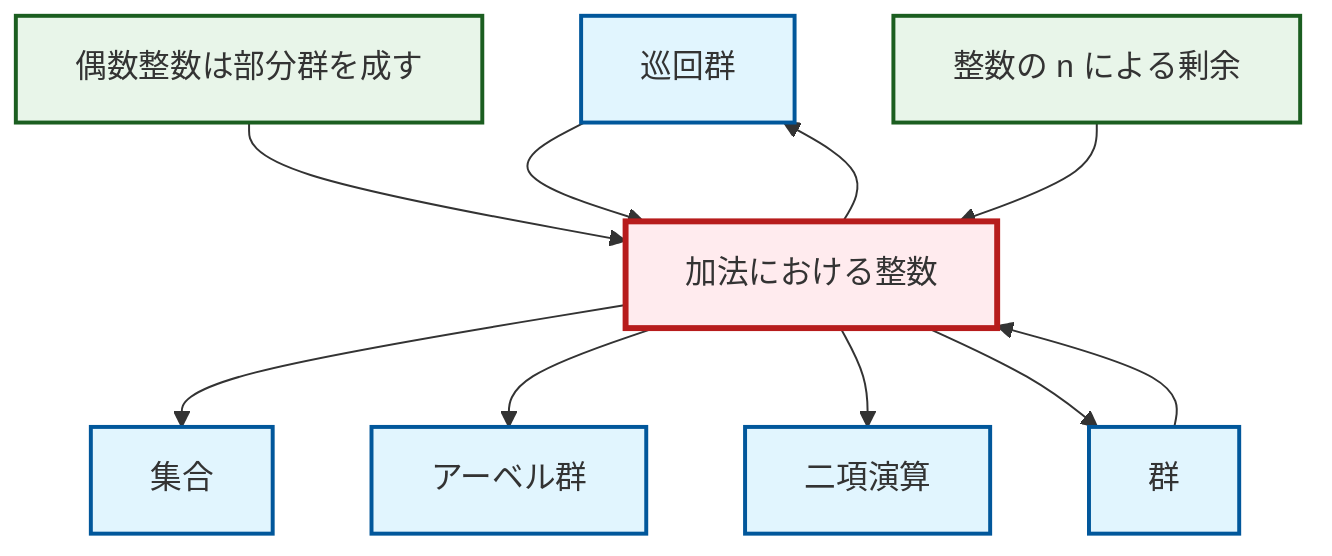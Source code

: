 graph TD
    classDef definition fill:#e1f5fe,stroke:#01579b,stroke-width:2px
    classDef theorem fill:#f3e5f5,stroke:#4a148c,stroke-width:2px
    classDef axiom fill:#fff3e0,stroke:#e65100,stroke-width:2px
    classDef example fill:#e8f5e9,stroke:#1b5e20,stroke-width:2px
    classDef current fill:#ffebee,stroke:#b71c1c,stroke-width:3px
    def-cyclic-group["巡回群"]:::definition
    def-binary-operation["二項演算"]:::definition
    ex-quotient-integers-mod-n["整数の n による剰余"]:::example
    def-abelian-group["アーベル群"]:::definition
    ex-integers-addition["加法における整数"]:::example
    def-group["群"]:::definition
    ex-even-integers-subgroup["偶数整数は部分群を成す"]:::example
    def-set["集合"]:::definition
    ex-even-integers-subgroup --> ex-integers-addition
    ex-integers-addition --> def-set
    ex-integers-addition --> def-abelian-group
    ex-integers-addition --> def-cyclic-group
    def-group --> ex-integers-addition
    ex-integers-addition --> def-binary-operation
    def-cyclic-group --> ex-integers-addition
    ex-integers-addition --> def-group
    ex-quotient-integers-mod-n --> ex-integers-addition
    class ex-integers-addition current